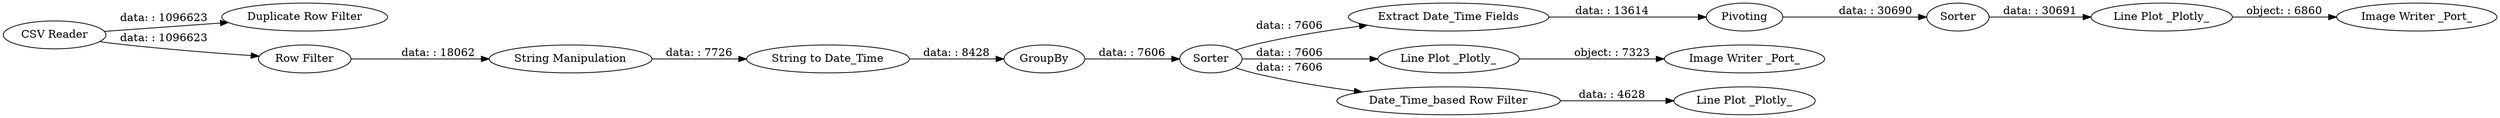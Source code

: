 digraph {
	"430997030639440218_18" [label="Image Writer _Port_"]
	"430997030639440218_15" [label="Line Plot _Plotly_"]
	"430997030639440218_16" [label=Sorter]
	"430997030639440218_7" [label="String Manipulation"]
	"430997030639440218_3" [label="Duplicate Row Filter"]
	"430997030639440218_9" [label=Sorter]
	"430997030639440218_13" [label="Extract Date_Time Fields"]
	"430997030639440218_12" [label=GroupBy]
	"430997030639440218_11" [label="Line Plot _Plotly_"]
	"430997030639440218_6" [label="String to Date_Time"]
	"430997030639440218_8" [label="Line Plot _Plotly_"]
	"430997030639440218_10" [label="Date_Time_based Row Filter"]
	"430997030639440218_14" [label=Pivoting]
	"430997030639440218_2" [label="Row Filter"]
	"430997030639440218_1" [label="CSV Reader"]
	"430997030639440218_17" [label="Image Writer _Port_"]
	"430997030639440218_8" -> "430997030639440218_17" [label="object: : 7323"]
	"430997030639440218_1" -> "430997030639440218_2" [label="data: : 1096623"]
	"430997030639440218_9" -> "430997030639440218_10" [label="data: : 7606"]
	"430997030639440218_6" -> "430997030639440218_12" [label="data: : 8428"]
	"430997030639440218_9" -> "430997030639440218_13" [label="data: : 7606"]
	"430997030639440218_16" -> "430997030639440218_15" [label="data: : 30691"]
	"430997030639440218_13" -> "430997030639440218_14" [label="data: : 13614"]
	"430997030639440218_12" -> "430997030639440218_9" [label="data: : 7606"]
	"430997030639440218_7" -> "430997030639440218_6" [label="data: : 7726"]
	"430997030639440218_1" -> "430997030639440218_3" [label="data: : 1096623"]
	"430997030639440218_10" -> "430997030639440218_11" [label="data: : 4628"]
	"430997030639440218_15" -> "430997030639440218_18" [label="object: : 6860"]
	"430997030639440218_14" -> "430997030639440218_16" [label="data: : 30690"]
	"430997030639440218_9" -> "430997030639440218_8" [label="data: : 7606"]
	"430997030639440218_2" -> "430997030639440218_7" [label="data: : 18062"]
	rankdir=LR
}
